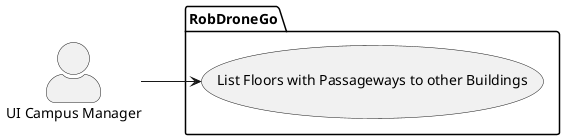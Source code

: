 @startuml
left to right direction

skinparam actorStyle awesome

actor "UI Campus Manager" as CM


package  RobDroneGo  {
  
    usecase "List Floors with Passageways to other Buildings" as UC12
  
}

CM --> UC12

@enduml
